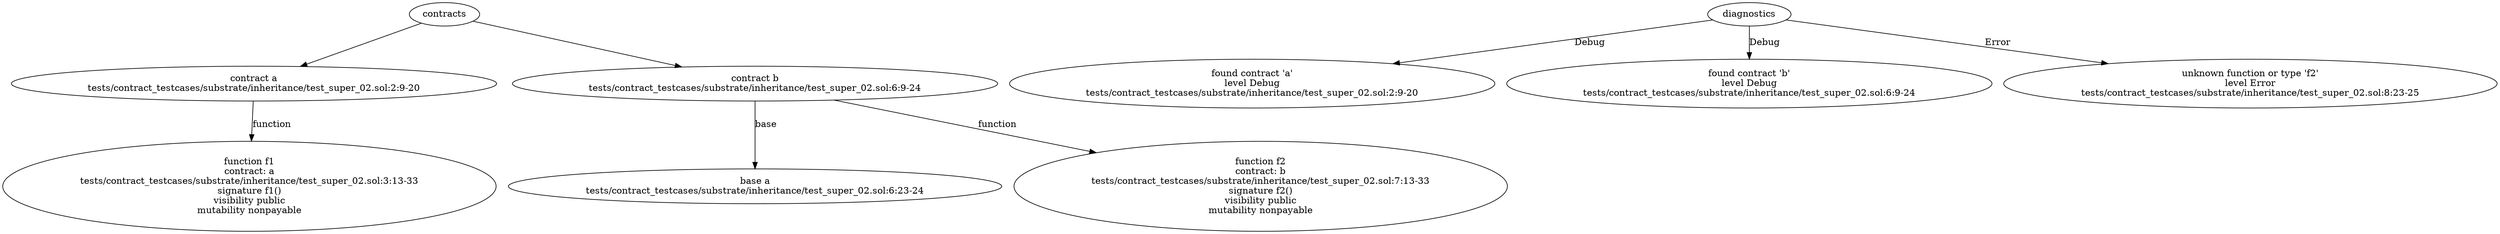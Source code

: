 strict digraph "tests/contract_testcases/substrate/inheritance/test_super_02.sol" {
	contract [label="contract a\ntests/contract_testcases/substrate/inheritance/test_super_02.sol:2:9-20"]
	f1 [label="function f1\ncontract: a\ntests/contract_testcases/substrate/inheritance/test_super_02.sol:3:13-33\nsignature f1()\nvisibility public\nmutability nonpayable"]
	contract_3 [label="contract b\ntests/contract_testcases/substrate/inheritance/test_super_02.sol:6:9-24"]
	base [label="base a\ntests/contract_testcases/substrate/inheritance/test_super_02.sol:6:23-24"]
	f2 [label="function f2\ncontract: b\ntests/contract_testcases/substrate/inheritance/test_super_02.sol:7:13-33\nsignature f2()\nvisibility public\nmutability nonpayable"]
	diagnostic [label="found contract 'a'\nlevel Debug\ntests/contract_testcases/substrate/inheritance/test_super_02.sol:2:9-20"]
	diagnostic_8 [label="found contract 'b'\nlevel Debug\ntests/contract_testcases/substrate/inheritance/test_super_02.sol:6:9-24"]
	diagnostic_9 [label="unknown function or type 'f2'\nlevel Error\ntests/contract_testcases/substrate/inheritance/test_super_02.sol:8:23-25"]
	contracts -> contract
	contract -> f1 [label="function"]
	contracts -> contract_3
	contract_3 -> base [label="base"]
	contract_3 -> f2 [label="function"]
	diagnostics -> diagnostic [label="Debug"]
	diagnostics -> diagnostic_8 [label="Debug"]
	diagnostics -> diagnostic_9 [label="Error"]
}
